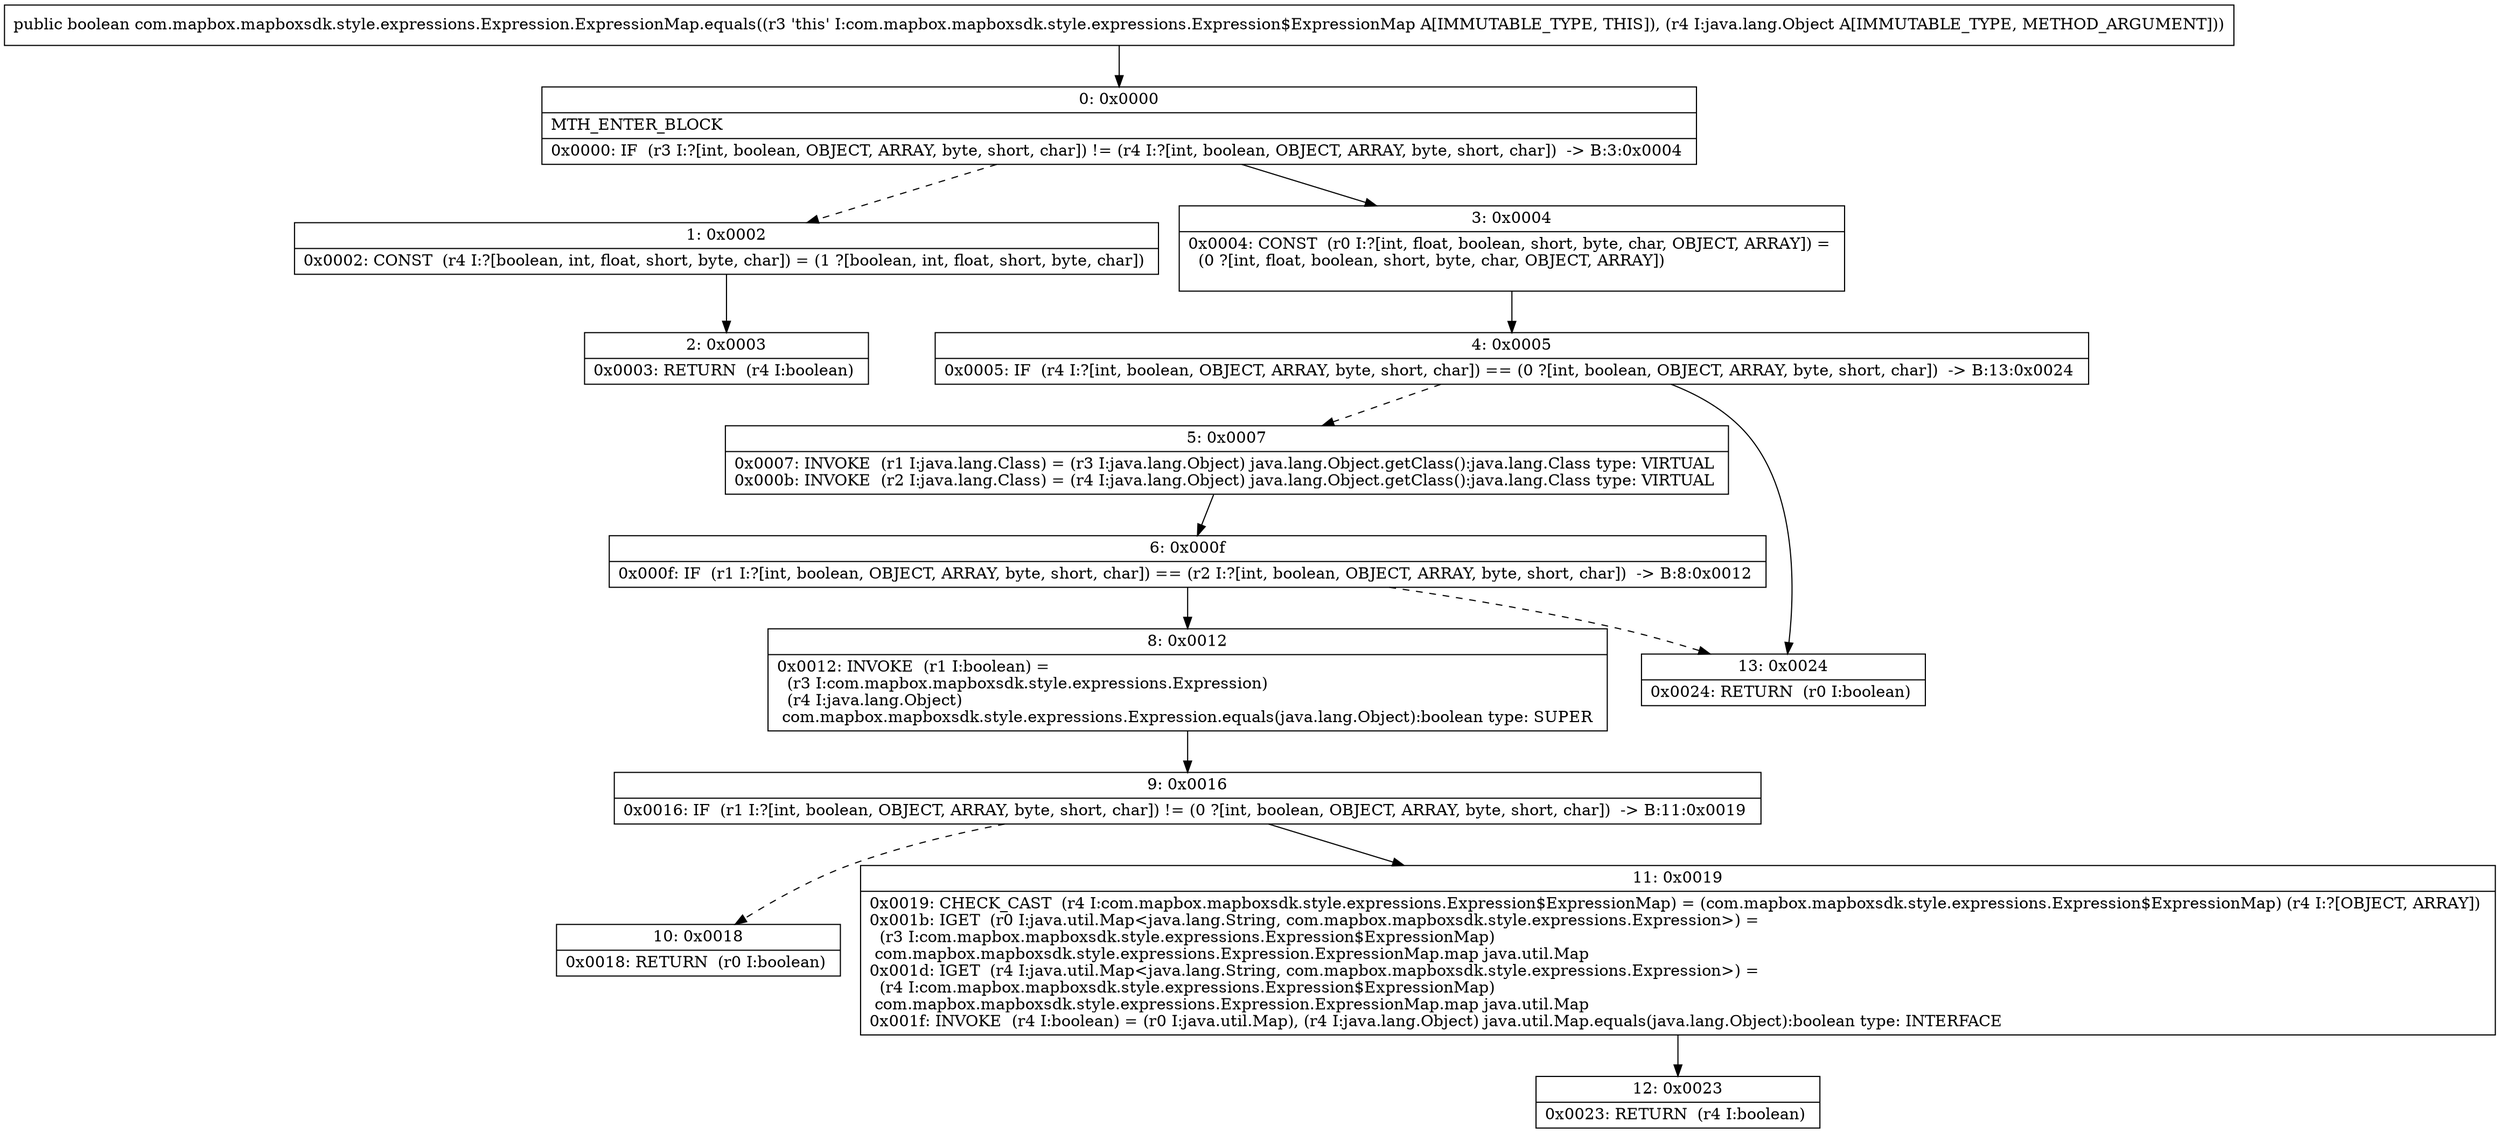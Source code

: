 digraph "CFG forcom.mapbox.mapboxsdk.style.expressions.Expression.ExpressionMap.equals(Ljava\/lang\/Object;)Z" {
Node_0 [shape=record,label="{0\:\ 0x0000|MTH_ENTER_BLOCK\l|0x0000: IF  (r3 I:?[int, boolean, OBJECT, ARRAY, byte, short, char]) != (r4 I:?[int, boolean, OBJECT, ARRAY, byte, short, char])  \-\> B:3:0x0004 \l}"];
Node_1 [shape=record,label="{1\:\ 0x0002|0x0002: CONST  (r4 I:?[boolean, int, float, short, byte, char]) = (1 ?[boolean, int, float, short, byte, char]) \l}"];
Node_2 [shape=record,label="{2\:\ 0x0003|0x0003: RETURN  (r4 I:boolean) \l}"];
Node_3 [shape=record,label="{3\:\ 0x0004|0x0004: CONST  (r0 I:?[int, float, boolean, short, byte, char, OBJECT, ARRAY]) = \l  (0 ?[int, float, boolean, short, byte, char, OBJECT, ARRAY])\l \l}"];
Node_4 [shape=record,label="{4\:\ 0x0005|0x0005: IF  (r4 I:?[int, boolean, OBJECT, ARRAY, byte, short, char]) == (0 ?[int, boolean, OBJECT, ARRAY, byte, short, char])  \-\> B:13:0x0024 \l}"];
Node_5 [shape=record,label="{5\:\ 0x0007|0x0007: INVOKE  (r1 I:java.lang.Class) = (r3 I:java.lang.Object) java.lang.Object.getClass():java.lang.Class type: VIRTUAL \l0x000b: INVOKE  (r2 I:java.lang.Class) = (r4 I:java.lang.Object) java.lang.Object.getClass():java.lang.Class type: VIRTUAL \l}"];
Node_6 [shape=record,label="{6\:\ 0x000f|0x000f: IF  (r1 I:?[int, boolean, OBJECT, ARRAY, byte, short, char]) == (r2 I:?[int, boolean, OBJECT, ARRAY, byte, short, char])  \-\> B:8:0x0012 \l}"];
Node_8 [shape=record,label="{8\:\ 0x0012|0x0012: INVOKE  (r1 I:boolean) = \l  (r3 I:com.mapbox.mapboxsdk.style.expressions.Expression)\l  (r4 I:java.lang.Object)\l com.mapbox.mapboxsdk.style.expressions.Expression.equals(java.lang.Object):boolean type: SUPER \l}"];
Node_9 [shape=record,label="{9\:\ 0x0016|0x0016: IF  (r1 I:?[int, boolean, OBJECT, ARRAY, byte, short, char]) != (0 ?[int, boolean, OBJECT, ARRAY, byte, short, char])  \-\> B:11:0x0019 \l}"];
Node_10 [shape=record,label="{10\:\ 0x0018|0x0018: RETURN  (r0 I:boolean) \l}"];
Node_11 [shape=record,label="{11\:\ 0x0019|0x0019: CHECK_CAST  (r4 I:com.mapbox.mapboxsdk.style.expressions.Expression$ExpressionMap) = (com.mapbox.mapboxsdk.style.expressions.Expression$ExpressionMap) (r4 I:?[OBJECT, ARRAY]) \l0x001b: IGET  (r0 I:java.util.Map\<java.lang.String, com.mapbox.mapboxsdk.style.expressions.Expression\>) = \l  (r3 I:com.mapbox.mapboxsdk.style.expressions.Expression$ExpressionMap)\l com.mapbox.mapboxsdk.style.expressions.Expression.ExpressionMap.map java.util.Map \l0x001d: IGET  (r4 I:java.util.Map\<java.lang.String, com.mapbox.mapboxsdk.style.expressions.Expression\>) = \l  (r4 I:com.mapbox.mapboxsdk.style.expressions.Expression$ExpressionMap)\l com.mapbox.mapboxsdk.style.expressions.Expression.ExpressionMap.map java.util.Map \l0x001f: INVOKE  (r4 I:boolean) = (r0 I:java.util.Map), (r4 I:java.lang.Object) java.util.Map.equals(java.lang.Object):boolean type: INTERFACE \l}"];
Node_12 [shape=record,label="{12\:\ 0x0023|0x0023: RETURN  (r4 I:boolean) \l}"];
Node_13 [shape=record,label="{13\:\ 0x0024|0x0024: RETURN  (r0 I:boolean) \l}"];
MethodNode[shape=record,label="{public boolean com.mapbox.mapboxsdk.style.expressions.Expression.ExpressionMap.equals((r3 'this' I:com.mapbox.mapboxsdk.style.expressions.Expression$ExpressionMap A[IMMUTABLE_TYPE, THIS]), (r4 I:java.lang.Object A[IMMUTABLE_TYPE, METHOD_ARGUMENT])) }"];
MethodNode -> Node_0;
Node_0 -> Node_1[style=dashed];
Node_0 -> Node_3;
Node_1 -> Node_2;
Node_3 -> Node_4;
Node_4 -> Node_5[style=dashed];
Node_4 -> Node_13;
Node_5 -> Node_6;
Node_6 -> Node_8;
Node_6 -> Node_13[style=dashed];
Node_8 -> Node_9;
Node_9 -> Node_10[style=dashed];
Node_9 -> Node_11;
Node_11 -> Node_12;
}


